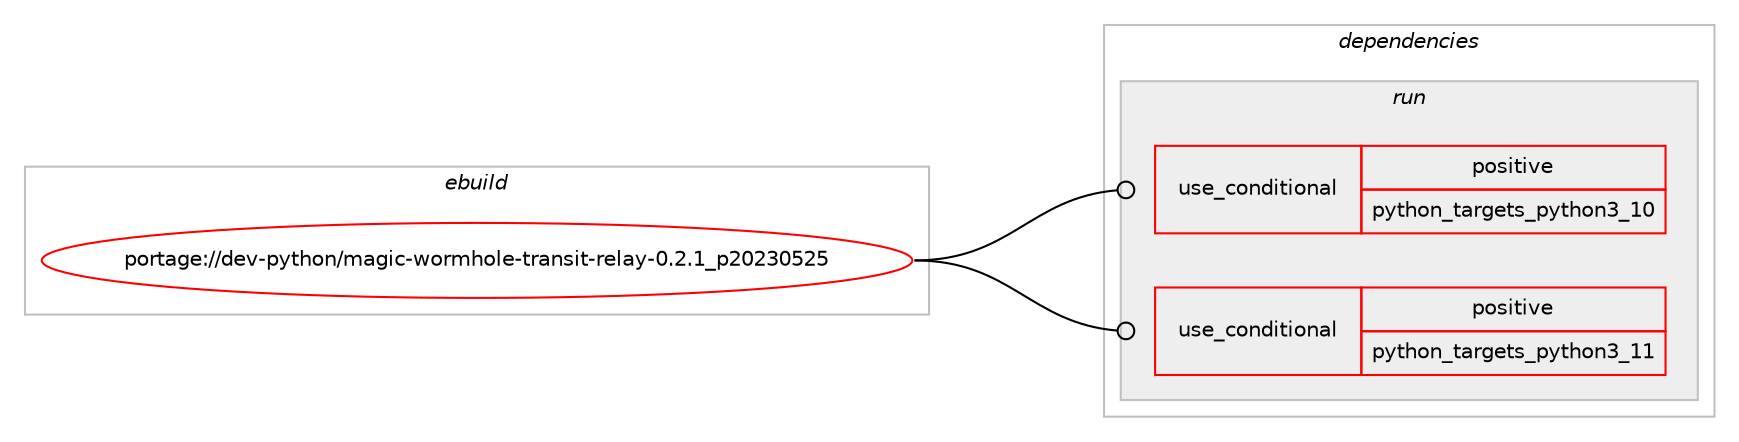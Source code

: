 digraph prolog {

# *************
# Graph options
# *************

newrank=true;
concentrate=true;
compound=true;
graph [rankdir=LR,fontname=Helvetica,fontsize=10,ranksep=1.5];#, ranksep=2.5, nodesep=0.2];
edge  [arrowhead=vee];
node  [fontname=Helvetica,fontsize=10];

# **********
# The ebuild
# **********

subgraph cluster_leftcol {
color=gray;
rank=same;
label=<<i>ebuild</i>>;
id [label="portage://dev-python/magic-wormhole-transit-relay-0.2.1_p20230525", color=red, width=4, href="../dev-python/magic-wormhole-transit-relay-0.2.1_p20230525.svg"];
}

# ****************
# The dependencies
# ****************

subgraph cluster_midcol {
color=gray;
label=<<i>dependencies</i>>;
subgraph cluster_compile {
fillcolor="#eeeeee";
style=filled;
label=<<i>compile</i>>;
}
subgraph cluster_compileandrun {
fillcolor="#eeeeee";
style=filled;
label=<<i>compile and run</i>>;
}
subgraph cluster_run {
fillcolor="#eeeeee";
style=filled;
label=<<i>run</i>>;
subgraph cond33641 {
dependency75698 [label=<<TABLE BORDER="0" CELLBORDER="1" CELLSPACING="0" CELLPADDING="4"><TR><TD ROWSPAN="3" CELLPADDING="10">use_conditional</TD></TR><TR><TD>positive</TD></TR><TR><TD>python_targets_python3_10</TD></TR></TABLE>>, shape=none, color=red];
# *** BEGIN UNKNOWN DEPENDENCY TYPE (TODO) ***
# dependency75698 -> package_dependency(portage://dev-python/magic-wormhole-transit-relay-0.2.1_p20230525,run,no,dev-lang,python,none,[,,],[slot(3.10)],[])
# *** END UNKNOWN DEPENDENCY TYPE (TODO) ***

}
id:e -> dependency75698:w [weight=20,style="solid",arrowhead="odot"];
subgraph cond33642 {
dependency75699 [label=<<TABLE BORDER="0" CELLBORDER="1" CELLSPACING="0" CELLPADDING="4"><TR><TD ROWSPAN="3" CELLPADDING="10">use_conditional</TD></TR><TR><TD>positive</TD></TR><TR><TD>python_targets_python3_11</TD></TR></TABLE>>, shape=none, color=red];
# *** BEGIN UNKNOWN DEPENDENCY TYPE (TODO) ***
# dependency75699 -> package_dependency(portage://dev-python/magic-wormhole-transit-relay-0.2.1_p20230525,run,no,dev-lang,python,none,[,,],[slot(3.11)],[])
# *** END UNKNOWN DEPENDENCY TYPE (TODO) ***

}
id:e -> dependency75699:w [weight=20,style="solid",arrowhead="odot"];
# *** BEGIN UNKNOWN DEPENDENCY TYPE (TODO) ***
# id -> package_dependency(portage://dev-python/magic-wormhole-transit-relay-0.2.1_p20230525,run,no,dev-python,autobahn,none,[,,],[],[use(optenable(python_targets_python3_10),negative),use(optenable(python_targets_python3_11),negative)])
# *** END UNKNOWN DEPENDENCY TYPE (TODO) ***

# *** BEGIN UNKNOWN DEPENDENCY TYPE (TODO) ***
# id -> package_dependency(portage://dev-python/magic-wormhole-transit-relay-0.2.1_p20230525,run,no,dev-python,twisted,none,[,,],[],[use(enable(ssl),none),use(optenable(python_targets_python3_10),negative),use(optenable(python_targets_python3_11),negative)])
# *** END UNKNOWN DEPENDENCY TYPE (TODO) ***

}
}

# **************
# The candidates
# **************

subgraph cluster_choices {
rank=same;
color=gray;
label=<<i>candidates</i>>;

}

}
